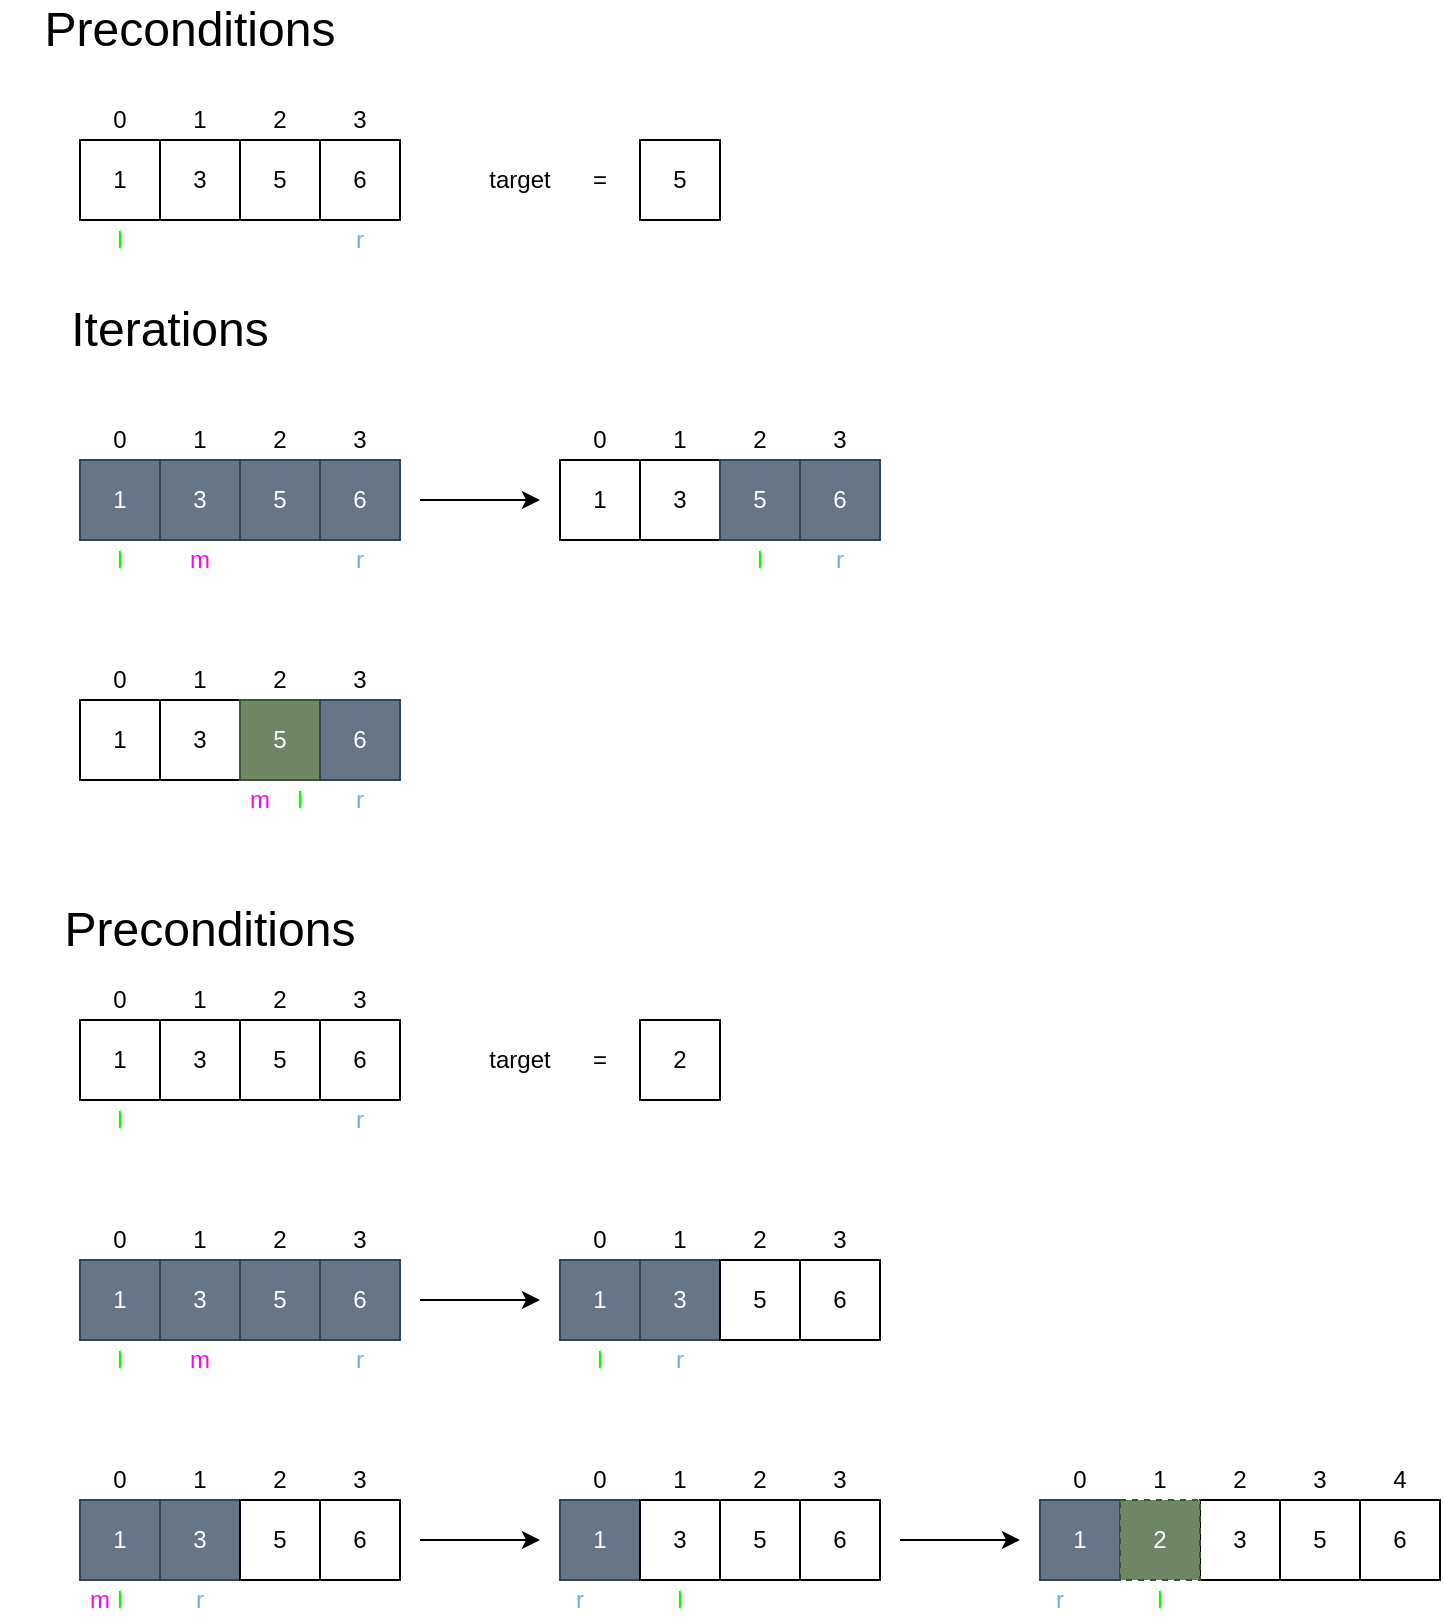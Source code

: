 <mxfile version="21.6.5" type="device">
  <diagram name="Page-1" id="3bhNfeHhgJt5Oy6wZKN5">
    <mxGraphModel dx="1133" dy="703" grid="1" gridSize="10" guides="1" tooltips="1" connect="1" arrows="1" fold="1" page="1" pageScale="1" pageWidth="850" pageHeight="1100" math="0" shadow="0">
      <root>
        <mxCell id="0" />
        <mxCell id="1" parent="0" />
        <mxCell id="YBhB6wLdNK6dq7uqQqRg-1" value="1" style="rounded=0;whiteSpace=wrap;html=1;" vertex="1" parent="1">
          <mxGeometry x="40" y="80" width="40" height="40" as="geometry" />
        </mxCell>
        <mxCell id="YBhB6wLdNK6dq7uqQqRg-2" value="3" style="rounded=0;whiteSpace=wrap;html=1;" vertex="1" parent="1">
          <mxGeometry x="80" y="80" width="40" height="40" as="geometry" />
        </mxCell>
        <mxCell id="YBhB6wLdNK6dq7uqQqRg-3" value="5" style="rounded=0;whiteSpace=wrap;html=1;" vertex="1" parent="1">
          <mxGeometry x="120" y="80" width="40" height="40" as="geometry" />
        </mxCell>
        <mxCell id="YBhB6wLdNK6dq7uqQqRg-4" value="6" style="rounded=0;whiteSpace=wrap;html=1;" vertex="1" parent="1">
          <mxGeometry x="160" y="80" width="40" height="40" as="geometry" />
        </mxCell>
        <mxCell id="YBhB6wLdNK6dq7uqQqRg-5" value="5" style="rounded=0;whiteSpace=wrap;html=1;" vertex="1" parent="1">
          <mxGeometry x="320" y="80" width="40" height="40" as="geometry" />
        </mxCell>
        <mxCell id="YBhB6wLdNK6dq7uqQqRg-6" value="target" style="text;html=1;strokeColor=none;fillColor=none;align=center;verticalAlign=middle;whiteSpace=wrap;rounded=0;" vertex="1" parent="1">
          <mxGeometry x="240" y="80" width="40" height="40" as="geometry" />
        </mxCell>
        <mxCell id="YBhB6wLdNK6dq7uqQqRg-7" value="=" style="text;html=1;strokeColor=none;fillColor=none;align=center;verticalAlign=middle;whiteSpace=wrap;rounded=0;" vertex="1" parent="1">
          <mxGeometry x="280" y="80" width="40" height="40" as="geometry" />
        </mxCell>
        <mxCell id="YBhB6wLdNK6dq7uqQqRg-9" value="l" style="text;html=1;strokeColor=none;fillColor=none;align=center;verticalAlign=middle;whiteSpace=wrap;rounded=0;fontColor=#00FF00;" vertex="1" parent="1">
          <mxGeometry x="40" y="120" width="40" height="20" as="geometry" />
        </mxCell>
        <mxCell id="YBhB6wLdNK6dq7uqQqRg-10" value="r" style="text;html=1;strokeColor=none;fillColor=none;align=center;verticalAlign=middle;whiteSpace=wrap;rounded=0;fontColor=#7EA6E0;" vertex="1" parent="1">
          <mxGeometry x="160" y="120" width="40" height="20" as="geometry" />
        </mxCell>
        <mxCell id="YBhB6wLdNK6dq7uqQqRg-11" value="0" style="text;html=1;strokeColor=none;fillColor=none;align=center;verticalAlign=middle;whiteSpace=wrap;rounded=0;" vertex="1" parent="1">
          <mxGeometry x="40" y="60" width="40" height="20" as="geometry" />
        </mxCell>
        <mxCell id="YBhB6wLdNK6dq7uqQqRg-12" value="1" style="text;html=1;strokeColor=none;fillColor=none;align=center;verticalAlign=middle;whiteSpace=wrap;rounded=0;" vertex="1" parent="1">
          <mxGeometry x="80" y="60" width="40" height="20" as="geometry" />
        </mxCell>
        <mxCell id="YBhB6wLdNK6dq7uqQqRg-13" value="2" style="text;html=1;strokeColor=none;fillColor=none;align=center;verticalAlign=middle;whiteSpace=wrap;rounded=0;" vertex="1" parent="1">
          <mxGeometry x="120" y="60" width="40" height="20" as="geometry" />
        </mxCell>
        <mxCell id="YBhB6wLdNK6dq7uqQqRg-14" value="3" style="text;html=1;strokeColor=none;fillColor=none;align=center;verticalAlign=middle;whiteSpace=wrap;rounded=0;" vertex="1" parent="1">
          <mxGeometry x="160" y="60" width="40" height="20" as="geometry" />
        </mxCell>
        <mxCell id="YBhB6wLdNK6dq7uqQqRg-15" value="Preconditions" style="text;html=1;strokeColor=none;fillColor=none;align=center;verticalAlign=middle;whiteSpace=wrap;rounded=0;fontSize=24;" vertex="1" parent="1">
          <mxGeometry x="10" y="10" width="170" height="30" as="geometry" />
        </mxCell>
        <mxCell id="YBhB6wLdNK6dq7uqQqRg-16" value="Iterations" style="text;html=1;strokeColor=none;fillColor=none;align=center;verticalAlign=middle;whiteSpace=wrap;rounded=0;fontSize=24;" vertex="1" parent="1">
          <mxGeometry y="160" width="170" height="30" as="geometry" />
        </mxCell>
        <mxCell id="YBhB6wLdNK6dq7uqQqRg-28" value="1" style="rounded=0;whiteSpace=wrap;html=1;fillColor=#647687;fontColor=#ffffff;strokeColor=#314354;" vertex="1" parent="1">
          <mxGeometry x="40" y="240" width="40" height="40" as="geometry" />
        </mxCell>
        <mxCell id="YBhB6wLdNK6dq7uqQqRg-29" value="3" style="rounded=0;whiteSpace=wrap;html=1;fillColor=#647687;fontColor=#ffffff;strokeColor=#314354;" vertex="1" parent="1">
          <mxGeometry x="80" y="240" width="40" height="40" as="geometry" />
        </mxCell>
        <mxCell id="YBhB6wLdNK6dq7uqQqRg-30" value="5" style="rounded=0;whiteSpace=wrap;html=1;fillColor=#647687;fontColor=#ffffff;strokeColor=#314354;" vertex="1" parent="1">
          <mxGeometry x="120" y="240" width="40" height="40" as="geometry" />
        </mxCell>
        <mxCell id="YBhB6wLdNK6dq7uqQqRg-31" value="6" style="rounded=0;whiteSpace=wrap;html=1;fillColor=#647687;fontColor=#ffffff;strokeColor=#314354;" vertex="1" parent="1">
          <mxGeometry x="160" y="240" width="40" height="40" as="geometry" />
        </mxCell>
        <mxCell id="YBhB6wLdNK6dq7uqQqRg-35" value="l" style="text;html=1;strokeColor=none;fillColor=none;align=center;verticalAlign=middle;whiteSpace=wrap;rounded=0;fontColor=#00FF00;" vertex="1" parent="1">
          <mxGeometry x="40" y="280" width="40" height="20" as="geometry" />
        </mxCell>
        <mxCell id="YBhB6wLdNK6dq7uqQqRg-36" value="r" style="text;html=1;strokeColor=none;fillColor=none;align=center;verticalAlign=middle;whiteSpace=wrap;rounded=0;fontColor=#7EA6E0;" vertex="1" parent="1">
          <mxGeometry x="160" y="280" width="40" height="20" as="geometry" />
        </mxCell>
        <mxCell id="YBhB6wLdNK6dq7uqQqRg-37" value="0" style="text;html=1;strokeColor=none;fillColor=none;align=center;verticalAlign=middle;whiteSpace=wrap;rounded=0;" vertex="1" parent="1">
          <mxGeometry x="40" y="220" width="40" height="20" as="geometry" />
        </mxCell>
        <mxCell id="YBhB6wLdNK6dq7uqQqRg-38" value="1" style="text;html=1;strokeColor=none;fillColor=none;align=center;verticalAlign=middle;whiteSpace=wrap;rounded=0;" vertex="1" parent="1">
          <mxGeometry x="80" y="220" width="40" height="20" as="geometry" />
        </mxCell>
        <mxCell id="YBhB6wLdNK6dq7uqQqRg-39" value="2" style="text;html=1;strokeColor=none;fillColor=none;align=center;verticalAlign=middle;whiteSpace=wrap;rounded=0;" vertex="1" parent="1">
          <mxGeometry x="120" y="220" width="40" height="20" as="geometry" />
        </mxCell>
        <mxCell id="YBhB6wLdNK6dq7uqQqRg-40" value="3" style="text;html=1;strokeColor=none;fillColor=none;align=center;verticalAlign=middle;whiteSpace=wrap;rounded=0;" vertex="1" parent="1">
          <mxGeometry x="160" y="220" width="40" height="20" as="geometry" />
        </mxCell>
        <mxCell id="YBhB6wLdNK6dq7uqQqRg-41" value="m" style="text;html=1;strokeColor=none;fillColor=none;align=center;verticalAlign=middle;whiteSpace=wrap;rounded=0;fontColor=#FF00FF;" vertex="1" parent="1">
          <mxGeometry x="80" y="280" width="40" height="20" as="geometry" />
        </mxCell>
        <mxCell id="YBhB6wLdNK6dq7uqQqRg-42" value="1" style="rounded=0;whiteSpace=wrap;html=1;" vertex="1" parent="1">
          <mxGeometry x="280" y="240" width="40" height="40" as="geometry" />
        </mxCell>
        <mxCell id="YBhB6wLdNK6dq7uqQqRg-43" value="3" style="rounded=0;whiteSpace=wrap;html=1;" vertex="1" parent="1">
          <mxGeometry x="320" y="240" width="40" height="40" as="geometry" />
        </mxCell>
        <mxCell id="YBhB6wLdNK6dq7uqQqRg-44" value="5" style="rounded=0;whiteSpace=wrap;html=1;fillColor=#647687;fontColor=#ffffff;strokeColor=#314354;" vertex="1" parent="1">
          <mxGeometry x="360" y="240" width="40" height="40" as="geometry" />
        </mxCell>
        <mxCell id="YBhB6wLdNK6dq7uqQqRg-45" value="6" style="rounded=0;whiteSpace=wrap;html=1;fillColor=#647687;fontColor=#ffffff;strokeColor=#314354;" vertex="1" parent="1">
          <mxGeometry x="400" y="240" width="40" height="40" as="geometry" />
        </mxCell>
        <mxCell id="YBhB6wLdNK6dq7uqQqRg-46" value="l" style="text;html=1;strokeColor=none;fillColor=none;align=center;verticalAlign=middle;whiteSpace=wrap;rounded=0;fontColor=#00FF00;" vertex="1" parent="1">
          <mxGeometry x="360" y="280" width="40" height="20" as="geometry" />
        </mxCell>
        <mxCell id="YBhB6wLdNK6dq7uqQqRg-47" value="r" style="text;html=1;strokeColor=none;fillColor=none;align=center;verticalAlign=middle;whiteSpace=wrap;rounded=0;fontColor=#7EA6E0;" vertex="1" parent="1">
          <mxGeometry x="400" y="280" width="40" height="20" as="geometry" />
        </mxCell>
        <mxCell id="YBhB6wLdNK6dq7uqQqRg-48" value="0" style="text;html=1;strokeColor=none;fillColor=none;align=center;verticalAlign=middle;whiteSpace=wrap;rounded=0;" vertex="1" parent="1">
          <mxGeometry x="280" y="220" width="40" height="20" as="geometry" />
        </mxCell>
        <mxCell id="YBhB6wLdNK6dq7uqQqRg-49" value="1" style="text;html=1;strokeColor=none;fillColor=none;align=center;verticalAlign=middle;whiteSpace=wrap;rounded=0;" vertex="1" parent="1">
          <mxGeometry x="320" y="220" width="40" height="20" as="geometry" />
        </mxCell>
        <mxCell id="YBhB6wLdNK6dq7uqQqRg-50" value="2" style="text;html=1;strokeColor=none;fillColor=none;align=center;verticalAlign=middle;whiteSpace=wrap;rounded=0;" vertex="1" parent="1">
          <mxGeometry x="360" y="220" width="40" height="20" as="geometry" />
        </mxCell>
        <mxCell id="YBhB6wLdNK6dq7uqQqRg-51" value="3" style="text;html=1;strokeColor=none;fillColor=none;align=center;verticalAlign=middle;whiteSpace=wrap;rounded=0;" vertex="1" parent="1">
          <mxGeometry x="400" y="220" width="40" height="20" as="geometry" />
        </mxCell>
        <mxCell id="YBhB6wLdNK6dq7uqQqRg-56" value="" style="endArrow=classic;html=1;rounded=0;" edge="1" parent="1">
          <mxGeometry width="50" height="50" relative="1" as="geometry">
            <mxPoint x="210" y="260" as="sourcePoint" />
            <mxPoint x="270" y="260" as="targetPoint" />
          </mxGeometry>
        </mxCell>
        <mxCell id="YBhB6wLdNK6dq7uqQqRg-57" value="1" style="rounded=0;whiteSpace=wrap;html=1;" vertex="1" parent="1">
          <mxGeometry x="40" y="360" width="40" height="40" as="geometry" />
        </mxCell>
        <mxCell id="YBhB6wLdNK6dq7uqQqRg-58" value="3" style="rounded=0;whiteSpace=wrap;html=1;" vertex="1" parent="1">
          <mxGeometry x="80" y="360" width="40" height="40" as="geometry" />
        </mxCell>
        <mxCell id="YBhB6wLdNK6dq7uqQqRg-59" value="5" style="rounded=0;whiteSpace=wrap;html=1;fillColor=#6d8764;fontColor=#ffffff;strokeColor=#3A5431;" vertex="1" parent="1">
          <mxGeometry x="120" y="360" width="40" height="40" as="geometry" />
        </mxCell>
        <mxCell id="YBhB6wLdNK6dq7uqQqRg-60" value="6" style="rounded=0;whiteSpace=wrap;html=1;fillColor=#647687;fontColor=#ffffff;strokeColor=#314354;" vertex="1" parent="1">
          <mxGeometry x="160" y="360" width="40" height="40" as="geometry" />
        </mxCell>
        <mxCell id="YBhB6wLdNK6dq7uqQqRg-61" value="l" style="text;html=1;strokeColor=none;fillColor=none;align=center;verticalAlign=middle;whiteSpace=wrap;rounded=0;fontColor=#00FF00;" vertex="1" parent="1">
          <mxGeometry x="130" y="400" width="40" height="20" as="geometry" />
        </mxCell>
        <mxCell id="YBhB6wLdNK6dq7uqQqRg-62" value="r" style="text;html=1;strokeColor=none;fillColor=none;align=center;verticalAlign=middle;whiteSpace=wrap;rounded=0;fontColor=#7EA6E0;" vertex="1" parent="1">
          <mxGeometry x="160" y="400" width="40" height="20" as="geometry" />
        </mxCell>
        <mxCell id="YBhB6wLdNK6dq7uqQqRg-63" value="0" style="text;html=1;strokeColor=none;fillColor=none;align=center;verticalAlign=middle;whiteSpace=wrap;rounded=0;" vertex="1" parent="1">
          <mxGeometry x="40" y="340" width="40" height="20" as="geometry" />
        </mxCell>
        <mxCell id="YBhB6wLdNK6dq7uqQqRg-64" value="1" style="text;html=1;strokeColor=none;fillColor=none;align=center;verticalAlign=middle;whiteSpace=wrap;rounded=0;" vertex="1" parent="1">
          <mxGeometry x="80" y="340" width="40" height="20" as="geometry" />
        </mxCell>
        <mxCell id="YBhB6wLdNK6dq7uqQqRg-65" value="2" style="text;html=1;strokeColor=none;fillColor=none;align=center;verticalAlign=middle;whiteSpace=wrap;rounded=0;" vertex="1" parent="1">
          <mxGeometry x="120" y="340" width="40" height="20" as="geometry" />
        </mxCell>
        <mxCell id="YBhB6wLdNK6dq7uqQqRg-66" value="3" style="text;html=1;strokeColor=none;fillColor=none;align=center;verticalAlign=middle;whiteSpace=wrap;rounded=0;" vertex="1" parent="1">
          <mxGeometry x="160" y="340" width="40" height="20" as="geometry" />
        </mxCell>
        <mxCell id="YBhB6wLdNK6dq7uqQqRg-67" value="m" style="text;html=1;strokeColor=none;fillColor=none;align=center;verticalAlign=middle;whiteSpace=wrap;rounded=0;fontColor=#FF00FF;" vertex="1" parent="1">
          <mxGeometry x="110" y="400" width="40" height="20" as="geometry" />
        </mxCell>
        <mxCell id="YBhB6wLdNK6dq7uqQqRg-81" value="1" style="rounded=0;whiteSpace=wrap;html=1;" vertex="1" parent="1">
          <mxGeometry x="40" y="520" width="40" height="40" as="geometry" />
        </mxCell>
        <mxCell id="YBhB6wLdNK6dq7uqQqRg-82" value="3" style="rounded=0;whiteSpace=wrap;html=1;" vertex="1" parent="1">
          <mxGeometry x="80" y="520" width="40" height="40" as="geometry" />
        </mxCell>
        <mxCell id="YBhB6wLdNK6dq7uqQqRg-83" value="5" style="rounded=0;whiteSpace=wrap;html=1;" vertex="1" parent="1">
          <mxGeometry x="120" y="520" width="40" height="40" as="geometry" />
        </mxCell>
        <mxCell id="YBhB6wLdNK6dq7uqQqRg-84" value="6" style="rounded=0;whiteSpace=wrap;html=1;" vertex="1" parent="1">
          <mxGeometry x="160" y="520" width="40" height="40" as="geometry" />
        </mxCell>
        <mxCell id="YBhB6wLdNK6dq7uqQqRg-85" value="2" style="rounded=0;whiteSpace=wrap;html=1;" vertex="1" parent="1">
          <mxGeometry x="320" y="520" width="40" height="40" as="geometry" />
        </mxCell>
        <mxCell id="YBhB6wLdNK6dq7uqQqRg-86" value="target" style="text;html=1;strokeColor=none;fillColor=none;align=center;verticalAlign=middle;whiteSpace=wrap;rounded=0;" vertex="1" parent="1">
          <mxGeometry x="240" y="520" width="40" height="40" as="geometry" />
        </mxCell>
        <mxCell id="YBhB6wLdNK6dq7uqQqRg-87" value="=" style="text;html=1;strokeColor=none;fillColor=none;align=center;verticalAlign=middle;whiteSpace=wrap;rounded=0;" vertex="1" parent="1">
          <mxGeometry x="280" y="520" width="40" height="40" as="geometry" />
        </mxCell>
        <mxCell id="YBhB6wLdNK6dq7uqQqRg-88" value="l" style="text;html=1;strokeColor=none;fillColor=none;align=center;verticalAlign=middle;whiteSpace=wrap;rounded=0;fontColor=#00FF00;" vertex="1" parent="1">
          <mxGeometry x="40" y="560" width="40" height="20" as="geometry" />
        </mxCell>
        <mxCell id="YBhB6wLdNK6dq7uqQqRg-89" value="r" style="text;html=1;strokeColor=none;fillColor=none;align=center;verticalAlign=middle;whiteSpace=wrap;rounded=0;fontColor=#7EA6E0;" vertex="1" parent="1">
          <mxGeometry x="160" y="560" width="40" height="20" as="geometry" />
        </mxCell>
        <mxCell id="YBhB6wLdNK6dq7uqQqRg-90" value="0" style="text;html=1;strokeColor=none;fillColor=none;align=center;verticalAlign=middle;whiteSpace=wrap;rounded=0;" vertex="1" parent="1">
          <mxGeometry x="40" y="500" width="40" height="20" as="geometry" />
        </mxCell>
        <mxCell id="YBhB6wLdNK6dq7uqQqRg-91" value="1" style="text;html=1;strokeColor=none;fillColor=none;align=center;verticalAlign=middle;whiteSpace=wrap;rounded=0;" vertex="1" parent="1">
          <mxGeometry x="80" y="500" width="40" height="20" as="geometry" />
        </mxCell>
        <mxCell id="YBhB6wLdNK6dq7uqQqRg-92" value="2" style="text;html=1;strokeColor=none;fillColor=none;align=center;verticalAlign=middle;whiteSpace=wrap;rounded=0;" vertex="1" parent="1">
          <mxGeometry x="120" y="500" width="40" height="20" as="geometry" />
        </mxCell>
        <mxCell id="YBhB6wLdNK6dq7uqQqRg-93" value="3" style="text;html=1;strokeColor=none;fillColor=none;align=center;verticalAlign=middle;whiteSpace=wrap;rounded=0;" vertex="1" parent="1">
          <mxGeometry x="160" y="500" width="40" height="20" as="geometry" />
        </mxCell>
        <mxCell id="YBhB6wLdNK6dq7uqQqRg-94" value="Preconditions" style="text;html=1;strokeColor=none;fillColor=none;align=center;verticalAlign=middle;whiteSpace=wrap;rounded=0;fontSize=24;" vertex="1" parent="1">
          <mxGeometry x="20" y="460" width="170" height="30" as="geometry" />
        </mxCell>
        <mxCell id="YBhB6wLdNK6dq7uqQqRg-96" value="1" style="rounded=0;whiteSpace=wrap;html=1;fillColor=#647687;fontColor=#ffffff;strokeColor=#314354;" vertex="1" parent="1">
          <mxGeometry x="40" y="640" width="40" height="40" as="geometry" />
        </mxCell>
        <mxCell id="YBhB6wLdNK6dq7uqQqRg-97" value="3" style="rounded=0;whiteSpace=wrap;html=1;fillColor=#647687;fontColor=#ffffff;strokeColor=#314354;" vertex="1" parent="1">
          <mxGeometry x="80" y="640" width="40" height="40" as="geometry" />
        </mxCell>
        <mxCell id="YBhB6wLdNK6dq7uqQqRg-98" value="5" style="rounded=0;whiteSpace=wrap;html=1;fillColor=#647687;fontColor=#ffffff;strokeColor=#314354;" vertex="1" parent="1">
          <mxGeometry x="120" y="640" width="40" height="40" as="geometry" />
        </mxCell>
        <mxCell id="YBhB6wLdNK6dq7uqQqRg-99" value="6" style="rounded=0;whiteSpace=wrap;html=1;fillColor=#647687;fontColor=#ffffff;strokeColor=#314354;" vertex="1" parent="1">
          <mxGeometry x="160" y="640" width="40" height="40" as="geometry" />
        </mxCell>
        <mxCell id="YBhB6wLdNK6dq7uqQqRg-100" value="l" style="text;html=1;strokeColor=none;fillColor=none;align=center;verticalAlign=middle;whiteSpace=wrap;rounded=0;fontColor=#00FF00;" vertex="1" parent="1">
          <mxGeometry x="40" y="680" width="40" height="20" as="geometry" />
        </mxCell>
        <mxCell id="YBhB6wLdNK6dq7uqQqRg-101" value="r" style="text;html=1;strokeColor=none;fillColor=none;align=center;verticalAlign=middle;whiteSpace=wrap;rounded=0;fontColor=#7EA6E0;" vertex="1" parent="1">
          <mxGeometry x="160" y="680" width="40" height="20" as="geometry" />
        </mxCell>
        <mxCell id="YBhB6wLdNK6dq7uqQqRg-102" value="0" style="text;html=1;strokeColor=none;fillColor=none;align=center;verticalAlign=middle;whiteSpace=wrap;rounded=0;" vertex="1" parent="1">
          <mxGeometry x="40" y="620" width="40" height="20" as="geometry" />
        </mxCell>
        <mxCell id="YBhB6wLdNK6dq7uqQqRg-103" value="1" style="text;html=1;strokeColor=none;fillColor=none;align=center;verticalAlign=middle;whiteSpace=wrap;rounded=0;" vertex="1" parent="1">
          <mxGeometry x="80" y="620" width="40" height="20" as="geometry" />
        </mxCell>
        <mxCell id="YBhB6wLdNK6dq7uqQqRg-104" value="2" style="text;html=1;strokeColor=none;fillColor=none;align=center;verticalAlign=middle;whiteSpace=wrap;rounded=0;" vertex="1" parent="1">
          <mxGeometry x="120" y="620" width="40" height="20" as="geometry" />
        </mxCell>
        <mxCell id="YBhB6wLdNK6dq7uqQqRg-105" value="3" style="text;html=1;strokeColor=none;fillColor=none;align=center;verticalAlign=middle;whiteSpace=wrap;rounded=0;" vertex="1" parent="1">
          <mxGeometry x="160" y="620" width="40" height="20" as="geometry" />
        </mxCell>
        <mxCell id="YBhB6wLdNK6dq7uqQqRg-106" value="m" style="text;html=1;strokeColor=none;fillColor=none;align=center;verticalAlign=middle;whiteSpace=wrap;rounded=0;fontColor=#FF00FF;" vertex="1" parent="1">
          <mxGeometry x="80" y="680" width="40" height="20" as="geometry" />
        </mxCell>
        <mxCell id="YBhB6wLdNK6dq7uqQqRg-107" value="1" style="rounded=0;whiteSpace=wrap;html=1;fillColor=#647687;fontColor=#ffffff;strokeColor=#314354;" vertex="1" parent="1">
          <mxGeometry x="280" y="640" width="40" height="40" as="geometry" />
        </mxCell>
        <mxCell id="YBhB6wLdNK6dq7uqQqRg-108" value="3" style="rounded=0;whiteSpace=wrap;html=1;fillColor=#647687;fontColor=#ffffff;strokeColor=#314354;" vertex="1" parent="1">
          <mxGeometry x="320" y="640" width="40" height="40" as="geometry" />
        </mxCell>
        <mxCell id="YBhB6wLdNK6dq7uqQqRg-109" value="5" style="rounded=0;whiteSpace=wrap;html=1;" vertex="1" parent="1">
          <mxGeometry x="360" y="640" width="40" height="40" as="geometry" />
        </mxCell>
        <mxCell id="YBhB6wLdNK6dq7uqQqRg-110" value="6" style="rounded=0;whiteSpace=wrap;html=1;" vertex="1" parent="1">
          <mxGeometry x="400" y="640" width="40" height="40" as="geometry" />
        </mxCell>
        <mxCell id="YBhB6wLdNK6dq7uqQqRg-113" value="0" style="text;html=1;strokeColor=none;fillColor=none;align=center;verticalAlign=middle;whiteSpace=wrap;rounded=0;" vertex="1" parent="1">
          <mxGeometry x="280" y="620" width="40" height="20" as="geometry" />
        </mxCell>
        <mxCell id="YBhB6wLdNK6dq7uqQqRg-114" value="1" style="text;html=1;strokeColor=none;fillColor=none;align=center;verticalAlign=middle;whiteSpace=wrap;rounded=0;" vertex="1" parent="1">
          <mxGeometry x="320" y="620" width="40" height="20" as="geometry" />
        </mxCell>
        <mxCell id="YBhB6wLdNK6dq7uqQqRg-115" value="2" style="text;html=1;strokeColor=none;fillColor=none;align=center;verticalAlign=middle;whiteSpace=wrap;rounded=0;" vertex="1" parent="1">
          <mxGeometry x="360" y="620" width="40" height="20" as="geometry" />
        </mxCell>
        <mxCell id="YBhB6wLdNK6dq7uqQqRg-116" value="3" style="text;html=1;strokeColor=none;fillColor=none;align=center;verticalAlign=middle;whiteSpace=wrap;rounded=0;" vertex="1" parent="1">
          <mxGeometry x="400" y="620" width="40" height="20" as="geometry" />
        </mxCell>
        <mxCell id="YBhB6wLdNK6dq7uqQqRg-117" value="" style="endArrow=classic;html=1;rounded=0;" edge="1" parent="1">
          <mxGeometry width="50" height="50" relative="1" as="geometry">
            <mxPoint x="210" y="660" as="sourcePoint" />
            <mxPoint x="270" y="660" as="targetPoint" />
          </mxGeometry>
        </mxCell>
        <mxCell id="YBhB6wLdNK6dq7uqQqRg-118" value="l" style="text;html=1;strokeColor=none;fillColor=none;align=center;verticalAlign=middle;whiteSpace=wrap;rounded=0;fontColor=#00FF00;" vertex="1" parent="1">
          <mxGeometry x="280" y="680" width="40" height="20" as="geometry" />
        </mxCell>
        <mxCell id="YBhB6wLdNK6dq7uqQqRg-119" value="r" style="text;html=1;strokeColor=none;fillColor=none;align=center;verticalAlign=middle;whiteSpace=wrap;rounded=0;fontColor=#7EA6E0;" vertex="1" parent="1">
          <mxGeometry x="320" y="680" width="40" height="20" as="geometry" />
        </mxCell>
        <mxCell id="YBhB6wLdNK6dq7uqQqRg-120" value="1" style="rounded=0;whiteSpace=wrap;html=1;fillColor=#647687;fontColor=#ffffff;strokeColor=#314354;" vertex="1" parent="1">
          <mxGeometry x="40" y="760" width="40" height="40" as="geometry" />
        </mxCell>
        <mxCell id="YBhB6wLdNK6dq7uqQqRg-121" value="3" style="rounded=0;whiteSpace=wrap;html=1;fillColor=#647687;fontColor=#ffffff;strokeColor=#314354;" vertex="1" parent="1">
          <mxGeometry x="80" y="760" width="40" height="40" as="geometry" />
        </mxCell>
        <mxCell id="YBhB6wLdNK6dq7uqQqRg-122" value="5" style="rounded=0;whiteSpace=wrap;html=1;" vertex="1" parent="1">
          <mxGeometry x="120" y="760" width="40" height="40" as="geometry" />
        </mxCell>
        <mxCell id="YBhB6wLdNK6dq7uqQqRg-123" value="6" style="rounded=0;whiteSpace=wrap;html=1;" vertex="1" parent="1">
          <mxGeometry x="160" y="760" width="40" height="40" as="geometry" />
        </mxCell>
        <mxCell id="YBhB6wLdNK6dq7uqQqRg-124" value="0" style="text;html=1;strokeColor=none;fillColor=none;align=center;verticalAlign=middle;whiteSpace=wrap;rounded=0;" vertex="1" parent="1">
          <mxGeometry x="40" y="740" width="40" height="20" as="geometry" />
        </mxCell>
        <mxCell id="YBhB6wLdNK6dq7uqQqRg-125" value="1" style="text;html=1;strokeColor=none;fillColor=none;align=center;verticalAlign=middle;whiteSpace=wrap;rounded=0;" vertex="1" parent="1">
          <mxGeometry x="80" y="740" width="40" height="20" as="geometry" />
        </mxCell>
        <mxCell id="YBhB6wLdNK6dq7uqQqRg-126" value="2" style="text;html=1;strokeColor=none;fillColor=none;align=center;verticalAlign=middle;whiteSpace=wrap;rounded=0;" vertex="1" parent="1">
          <mxGeometry x="120" y="740" width="40" height="20" as="geometry" />
        </mxCell>
        <mxCell id="YBhB6wLdNK6dq7uqQqRg-127" value="3" style="text;html=1;strokeColor=none;fillColor=none;align=center;verticalAlign=middle;whiteSpace=wrap;rounded=0;" vertex="1" parent="1">
          <mxGeometry x="160" y="740" width="40" height="20" as="geometry" />
        </mxCell>
        <mxCell id="YBhB6wLdNK6dq7uqQqRg-128" value="l" style="text;html=1;strokeColor=none;fillColor=none;align=center;verticalAlign=middle;whiteSpace=wrap;rounded=0;fontColor=#00FF00;" vertex="1" parent="1">
          <mxGeometry x="40" y="800" width="40" height="20" as="geometry" />
        </mxCell>
        <mxCell id="YBhB6wLdNK6dq7uqQqRg-129" value="r" style="text;html=1;strokeColor=none;fillColor=none;align=center;verticalAlign=middle;whiteSpace=wrap;rounded=0;fontColor=#7EA6E0;" vertex="1" parent="1">
          <mxGeometry x="80" y="800" width="40" height="20" as="geometry" />
        </mxCell>
        <mxCell id="YBhB6wLdNK6dq7uqQqRg-130" value="1" style="rounded=0;whiteSpace=wrap;html=1;fillColor=#647687;fontColor=#ffffff;strokeColor=#314354;" vertex="1" parent="1">
          <mxGeometry x="280" y="760" width="40" height="40" as="geometry" />
        </mxCell>
        <mxCell id="YBhB6wLdNK6dq7uqQqRg-131" value="3" style="rounded=0;whiteSpace=wrap;html=1;" vertex="1" parent="1">
          <mxGeometry x="320" y="760" width="40" height="40" as="geometry" />
        </mxCell>
        <mxCell id="YBhB6wLdNK6dq7uqQqRg-132" value="5" style="rounded=0;whiteSpace=wrap;html=1;" vertex="1" parent="1">
          <mxGeometry x="360" y="760" width="40" height="40" as="geometry" />
        </mxCell>
        <mxCell id="YBhB6wLdNK6dq7uqQqRg-133" value="6" style="rounded=0;whiteSpace=wrap;html=1;" vertex="1" parent="1">
          <mxGeometry x="400" y="760" width="40" height="40" as="geometry" />
        </mxCell>
        <mxCell id="YBhB6wLdNK6dq7uqQqRg-134" value="0" style="text;html=1;strokeColor=none;fillColor=none;align=center;verticalAlign=middle;whiteSpace=wrap;rounded=0;" vertex="1" parent="1">
          <mxGeometry x="280" y="740" width="40" height="20" as="geometry" />
        </mxCell>
        <mxCell id="YBhB6wLdNK6dq7uqQqRg-135" value="1" style="text;html=1;strokeColor=none;fillColor=none;align=center;verticalAlign=middle;whiteSpace=wrap;rounded=0;" vertex="1" parent="1">
          <mxGeometry x="320" y="740" width="40" height="20" as="geometry" />
        </mxCell>
        <mxCell id="YBhB6wLdNK6dq7uqQqRg-136" value="2" style="text;html=1;strokeColor=none;fillColor=none;align=center;verticalAlign=middle;whiteSpace=wrap;rounded=0;" vertex="1" parent="1">
          <mxGeometry x="360" y="740" width="40" height="20" as="geometry" />
        </mxCell>
        <mxCell id="YBhB6wLdNK6dq7uqQqRg-137" value="3" style="text;html=1;strokeColor=none;fillColor=none;align=center;verticalAlign=middle;whiteSpace=wrap;rounded=0;" vertex="1" parent="1">
          <mxGeometry x="400" y="740" width="40" height="20" as="geometry" />
        </mxCell>
        <mxCell id="YBhB6wLdNK6dq7uqQqRg-138" value="" style="endArrow=classic;html=1;rounded=0;" edge="1" parent="1">
          <mxGeometry width="50" height="50" relative="1" as="geometry">
            <mxPoint x="210" y="780" as="sourcePoint" />
            <mxPoint x="270" y="780" as="targetPoint" />
          </mxGeometry>
        </mxCell>
        <mxCell id="YBhB6wLdNK6dq7uqQqRg-139" value="l" style="text;html=1;strokeColor=none;fillColor=none;align=center;verticalAlign=middle;whiteSpace=wrap;rounded=0;fontColor=#00FF00;" vertex="1" parent="1">
          <mxGeometry x="315" y="800" width="50" height="20" as="geometry" />
        </mxCell>
        <mxCell id="YBhB6wLdNK6dq7uqQqRg-140" value="r" style="text;html=1;strokeColor=none;fillColor=none;align=center;verticalAlign=middle;whiteSpace=wrap;rounded=0;fontColor=#7EA6E0;" vertex="1" parent="1">
          <mxGeometry x="270" y="800" width="40" height="20" as="geometry" />
        </mxCell>
        <mxCell id="YBhB6wLdNK6dq7uqQqRg-150" value="m" style="text;html=1;strokeColor=none;fillColor=none;align=center;verticalAlign=middle;whiteSpace=wrap;rounded=0;fontColor=#FF00FF;" vertex="1" parent="1">
          <mxGeometry x="30" y="800" width="40" height="20" as="geometry" />
        </mxCell>
        <mxCell id="YBhB6wLdNK6dq7uqQqRg-151" value="1" style="rounded=0;whiteSpace=wrap;html=1;fillColor=#647687;fontColor=#ffffff;strokeColor=#314354;" vertex="1" parent="1">
          <mxGeometry x="520" y="760" width="40" height="40" as="geometry" />
        </mxCell>
        <mxCell id="YBhB6wLdNK6dq7uqQqRg-152" value="3" style="rounded=0;whiteSpace=wrap;html=1;" vertex="1" parent="1">
          <mxGeometry x="600" y="760" width="40" height="40" as="geometry" />
        </mxCell>
        <mxCell id="YBhB6wLdNK6dq7uqQqRg-153" value="5" style="rounded=0;whiteSpace=wrap;html=1;" vertex="1" parent="1">
          <mxGeometry x="640" y="760" width="40" height="40" as="geometry" />
        </mxCell>
        <mxCell id="YBhB6wLdNK6dq7uqQqRg-154" value="6" style="rounded=0;whiteSpace=wrap;html=1;" vertex="1" parent="1">
          <mxGeometry x="680" y="760" width="40" height="40" as="geometry" />
        </mxCell>
        <mxCell id="YBhB6wLdNK6dq7uqQqRg-155" value="0" style="text;html=1;strokeColor=none;fillColor=none;align=center;verticalAlign=middle;whiteSpace=wrap;rounded=0;" vertex="1" parent="1">
          <mxGeometry x="520" y="740" width="40" height="20" as="geometry" />
        </mxCell>
        <mxCell id="YBhB6wLdNK6dq7uqQqRg-156" value="1" style="text;html=1;strokeColor=none;fillColor=none;align=center;verticalAlign=middle;whiteSpace=wrap;rounded=0;" vertex="1" parent="1">
          <mxGeometry x="560" y="740" width="40" height="20" as="geometry" />
        </mxCell>
        <mxCell id="YBhB6wLdNK6dq7uqQqRg-157" value="2" style="text;html=1;strokeColor=none;fillColor=none;align=center;verticalAlign=middle;whiteSpace=wrap;rounded=0;" vertex="1" parent="1">
          <mxGeometry x="600" y="740" width="40" height="20" as="geometry" />
        </mxCell>
        <mxCell id="YBhB6wLdNK6dq7uqQqRg-158" value="3" style="text;html=1;strokeColor=none;fillColor=none;align=center;verticalAlign=middle;whiteSpace=wrap;rounded=0;" vertex="1" parent="1">
          <mxGeometry x="640" y="740" width="40" height="20" as="geometry" />
        </mxCell>
        <mxCell id="YBhB6wLdNK6dq7uqQqRg-159" value="" style="endArrow=classic;html=1;rounded=0;" edge="1" parent="1">
          <mxGeometry width="50" height="50" relative="1" as="geometry">
            <mxPoint x="450" y="780" as="sourcePoint" />
            <mxPoint x="510" y="780" as="targetPoint" />
          </mxGeometry>
        </mxCell>
        <mxCell id="YBhB6wLdNK6dq7uqQqRg-160" value="l" style="text;html=1;strokeColor=none;fillColor=none;align=center;verticalAlign=middle;whiteSpace=wrap;rounded=0;fontColor=#00FF00;" vertex="1" parent="1">
          <mxGeometry x="555" y="800" width="50" height="20" as="geometry" />
        </mxCell>
        <mxCell id="YBhB6wLdNK6dq7uqQqRg-161" value="r" style="text;html=1;strokeColor=none;fillColor=none;align=center;verticalAlign=middle;whiteSpace=wrap;rounded=0;fontColor=#7EA6E0;" vertex="1" parent="1">
          <mxGeometry x="510" y="800" width="40" height="20" as="geometry" />
        </mxCell>
        <mxCell id="YBhB6wLdNK6dq7uqQqRg-162" value="4" style="text;html=1;strokeColor=none;fillColor=none;align=center;verticalAlign=middle;whiteSpace=wrap;rounded=0;" vertex="1" parent="1">
          <mxGeometry x="680" y="740" width="40" height="20" as="geometry" />
        </mxCell>
        <mxCell id="YBhB6wLdNK6dq7uqQqRg-163" value="2" style="rounded=0;whiteSpace=wrap;html=1;dashed=1;fillColor=#6d8764;fontColor=#ffffff;strokeColor=#3A5431;" vertex="1" parent="1">
          <mxGeometry x="560" y="760" width="40" height="40" as="geometry" />
        </mxCell>
      </root>
    </mxGraphModel>
  </diagram>
</mxfile>
